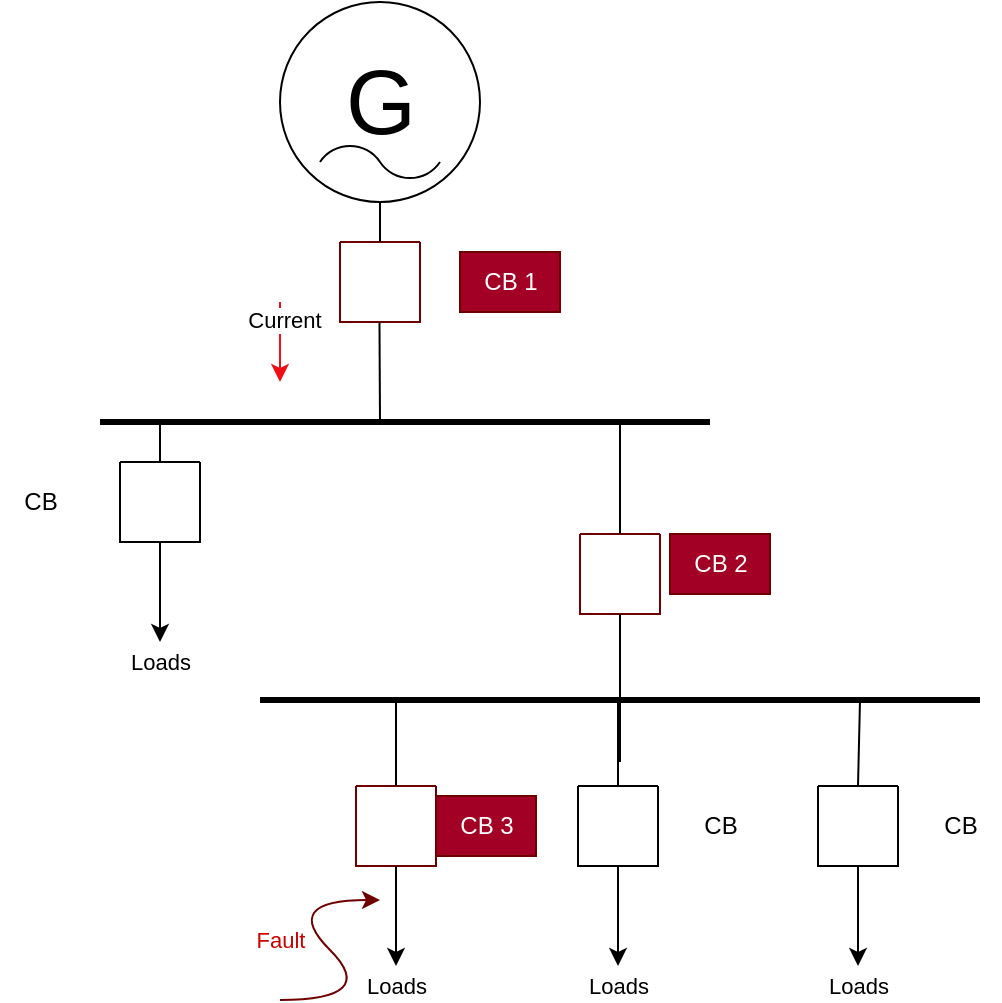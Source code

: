 <mxfile version="28.1.2">
  <diagram name="Page-1" id="MbExVchBg0mR7Fk5UhzE">
    <mxGraphModel dx="1246" dy="616" grid="1" gridSize="10" guides="1" tooltips="1" connect="1" arrows="1" fold="1" page="1" pageScale="1" pageWidth="850" pageHeight="1100" math="0" shadow="0">
      <root>
        <mxCell id="0" />
        <mxCell id="1" parent="0" />
        <mxCell id="U6y1vULvUdFX2wamnwsb-3" value="G" style="dashed=0;outlineConnect=0;align=center;html=1;shape=mxgraph.pid.engines.generator_(ac);fontSize=45;" vertex="1" parent="1">
          <mxGeometry x="360" y="30" width="100" height="100" as="geometry" />
        </mxCell>
        <mxCell id="U6y1vULvUdFX2wamnwsb-5" value="" style="endArrow=none;html=1;rounded=0;strokeWidth=3;" edge="1" parent="1">
          <mxGeometry width="50" height="50" relative="1" as="geometry">
            <mxPoint x="270" y="240" as="sourcePoint" />
            <mxPoint x="575" y="240" as="targetPoint" />
          </mxGeometry>
        </mxCell>
        <mxCell id="U6y1vULvUdFX2wamnwsb-8" value="" style="endArrow=classic;html=1;rounded=0;strokeColor=light-dark(#f10e19, #ededed);" edge="1" parent="1">
          <mxGeometry width="50" height="50" relative="1" as="geometry">
            <mxPoint x="360" y="180" as="sourcePoint" />
            <mxPoint x="360" y="220" as="targetPoint" />
          </mxGeometry>
        </mxCell>
        <mxCell id="U6y1vULvUdFX2wamnwsb-9" value="Current" style="edgeLabel;html=1;align=center;verticalAlign=middle;resizable=0;points=[];" vertex="1" connectable="0" parent="U6y1vULvUdFX2wamnwsb-8">
          <mxGeometry x="-0.57" y="2" relative="1" as="geometry">
            <mxPoint as="offset" />
          </mxGeometry>
        </mxCell>
        <mxCell id="U6y1vULvUdFX2wamnwsb-11" value="" style="swimlane;startSize=0;" vertex="1" parent="1">
          <mxGeometry x="280" y="260" width="40" height="40" as="geometry" />
        </mxCell>
        <mxCell id="U6y1vULvUdFX2wamnwsb-13" value="" style="endArrow=none;html=1;rounded=0;exitX=0.5;exitY=0;exitDx=0;exitDy=0;" edge="1" parent="U6y1vULvUdFX2wamnwsb-11" source="U6y1vULvUdFX2wamnwsb-11">
          <mxGeometry width="50" height="50" relative="1" as="geometry">
            <mxPoint x="-20" y="30" as="sourcePoint" />
            <mxPoint x="20" y="-20" as="targetPoint" />
          </mxGeometry>
        </mxCell>
        <mxCell id="U6y1vULvUdFX2wamnwsb-14" value="" style="endArrow=classic;html=1;rounded=0;exitX=0.5;exitY=1;exitDx=0;exitDy=0;" edge="1" parent="1" source="U6y1vULvUdFX2wamnwsb-11">
          <mxGeometry width="50" height="50" relative="1" as="geometry">
            <mxPoint x="450" y="310" as="sourcePoint" />
            <mxPoint x="300" y="350" as="targetPoint" />
          </mxGeometry>
        </mxCell>
        <mxCell id="U6y1vULvUdFX2wamnwsb-17" value="Loads" style="edgeLabel;html=1;align=center;verticalAlign=middle;resizable=0;points=[];" vertex="1" connectable="0" parent="U6y1vULvUdFX2wamnwsb-14">
          <mxGeometry x="-0.272" y="-1" relative="1" as="geometry">
            <mxPoint x="1" y="42" as="offset" />
          </mxGeometry>
        </mxCell>
        <mxCell id="U6y1vULvUdFX2wamnwsb-27" value="" style="swimlane;startSize=0;fillColor=#a20025;fontColor=#ffffff;strokeColor=#6F0000;" vertex="1" parent="1">
          <mxGeometry x="510" y="296" width="40" height="40" as="geometry" />
        </mxCell>
        <mxCell id="U6y1vULvUdFX2wamnwsb-28" value="" style="endArrow=none;html=1;rounded=0;exitX=0.5;exitY=0;exitDx=0;exitDy=0;" edge="1" parent="1" source="U6y1vULvUdFX2wamnwsb-27">
          <mxGeometry width="50" height="50" relative="1" as="geometry">
            <mxPoint x="490" y="370" as="sourcePoint" />
            <mxPoint x="530" y="240" as="targetPoint" />
          </mxGeometry>
        </mxCell>
        <mxCell id="U6y1vULvUdFX2wamnwsb-31" value="CB" style="text;html=1;align=center;verticalAlign=middle;resizable=0;points=[];autosize=1;strokeColor=none;fillColor=none;" vertex="1" parent="1">
          <mxGeometry x="220" y="265" width="40" height="30" as="geometry" />
        </mxCell>
        <mxCell id="U6y1vULvUdFX2wamnwsb-33" value="CB 2" style="text;html=1;align=center;verticalAlign=middle;resizable=0;points=[];autosize=1;strokeColor=#6F0000;fillColor=#a20025;fontColor=#ffffff;" vertex="1" parent="1">
          <mxGeometry x="555" y="296" width="50" height="30" as="geometry" />
        </mxCell>
        <mxCell id="U6y1vULvUdFX2wamnwsb-34" value="CB 1" style="text;html=1;align=center;verticalAlign=middle;resizable=0;points=[];autosize=1;strokeColor=#6F0000;fillColor=#a20025;fontColor=#ffffff;" vertex="1" parent="1">
          <mxGeometry x="450" y="155" width="50" height="30" as="geometry" />
        </mxCell>
        <mxCell id="U6y1vULvUdFX2wamnwsb-35" value="" style="swimlane;startSize=0;fillColor=#a20025;fontColor=#ffffff;strokeColor=#6F0000;" vertex="1" parent="1">
          <mxGeometry x="398" y="422" width="40" height="40" as="geometry" />
        </mxCell>
        <mxCell id="U6y1vULvUdFX2wamnwsb-36" value="" style="endArrow=none;html=1;rounded=0;exitX=0.5;exitY=0;exitDx=0;exitDy=0;" edge="1" parent="U6y1vULvUdFX2wamnwsb-35" source="U6y1vULvUdFX2wamnwsb-35">
          <mxGeometry width="50" height="50" relative="1" as="geometry">
            <mxPoint x="-20" y="30" as="sourcePoint" />
            <mxPoint x="20" y="-43" as="targetPoint" />
          </mxGeometry>
        </mxCell>
        <mxCell id="U6y1vULvUdFX2wamnwsb-37" value="" style="endArrow=classic;html=1;rounded=0;exitX=0.5;exitY=1;exitDx=0;exitDy=0;" edge="1" parent="1" source="U6y1vULvUdFX2wamnwsb-35">
          <mxGeometry width="50" height="50" relative="1" as="geometry">
            <mxPoint x="568" y="472" as="sourcePoint" />
            <mxPoint x="418" y="512" as="targetPoint" />
          </mxGeometry>
        </mxCell>
        <mxCell id="U6y1vULvUdFX2wamnwsb-38" value="Loads" style="edgeLabel;html=1;align=center;verticalAlign=middle;resizable=0;points=[];" vertex="1" connectable="0" parent="U6y1vULvUdFX2wamnwsb-37">
          <mxGeometry x="-0.272" y="-1" relative="1" as="geometry">
            <mxPoint x="1" y="42" as="offset" />
          </mxGeometry>
        </mxCell>
        <mxCell id="U6y1vULvUdFX2wamnwsb-39" value="CB 3" style="text;html=1;align=center;verticalAlign=middle;resizable=0;points=[];autosize=1;strokeColor=#6F0000;fillColor=#a20025;fontColor=#ffffff;" vertex="1" parent="1">
          <mxGeometry x="438" y="427" width="50" height="30" as="geometry" />
        </mxCell>
        <mxCell id="U6y1vULvUdFX2wamnwsb-40" value="" style="swimlane;startSize=0;" vertex="1" parent="1">
          <mxGeometry x="509" y="422" width="40" height="40" as="geometry" />
        </mxCell>
        <mxCell id="U6y1vULvUdFX2wamnwsb-41" value="" style="endArrow=none;html=1;rounded=0;exitX=0.5;exitY=0;exitDx=0;exitDy=0;" edge="1" parent="U6y1vULvUdFX2wamnwsb-40" source="U6y1vULvUdFX2wamnwsb-40">
          <mxGeometry width="50" height="50" relative="1" as="geometry">
            <mxPoint x="-20" y="30" as="sourcePoint" />
            <mxPoint x="20" y="-43" as="targetPoint" />
          </mxGeometry>
        </mxCell>
        <mxCell id="U6y1vULvUdFX2wamnwsb-42" value="" style="endArrow=classic;html=1;rounded=0;exitX=0.5;exitY=1;exitDx=0;exitDy=0;" edge="1" parent="1" source="U6y1vULvUdFX2wamnwsb-40">
          <mxGeometry width="50" height="50" relative="1" as="geometry">
            <mxPoint x="679" y="472" as="sourcePoint" />
            <mxPoint x="529" y="512" as="targetPoint" />
          </mxGeometry>
        </mxCell>
        <mxCell id="U6y1vULvUdFX2wamnwsb-43" value="Loads" style="edgeLabel;html=1;align=center;verticalAlign=middle;resizable=0;points=[];" vertex="1" connectable="0" parent="U6y1vULvUdFX2wamnwsb-42">
          <mxGeometry x="-0.272" y="-1" relative="1" as="geometry">
            <mxPoint x="1" y="42" as="offset" />
          </mxGeometry>
        </mxCell>
        <mxCell id="U6y1vULvUdFX2wamnwsb-44" value="CB" style="text;html=1;align=center;verticalAlign=middle;resizable=0;points=[];autosize=1;strokeColor=none;fillColor=none;" vertex="1" parent="1">
          <mxGeometry x="560" y="427" width="40" height="30" as="geometry" />
        </mxCell>
        <mxCell id="U6y1vULvUdFX2wamnwsb-45" value="" style="swimlane;startSize=0;" vertex="1" parent="1">
          <mxGeometry x="629" y="422" width="40" height="40" as="geometry" />
        </mxCell>
        <mxCell id="U6y1vULvUdFX2wamnwsb-46" value="" style="endArrow=none;html=1;rounded=0;exitX=0.5;exitY=0;exitDx=0;exitDy=0;" edge="1" parent="U6y1vULvUdFX2wamnwsb-45" source="U6y1vULvUdFX2wamnwsb-45">
          <mxGeometry width="50" height="50" relative="1" as="geometry">
            <mxPoint x="-20" y="30" as="sourcePoint" />
            <mxPoint x="21" y="-43" as="targetPoint" />
          </mxGeometry>
        </mxCell>
        <mxCell id="U6y1vULvUdFX2wamnwsb-47" value="" style="endArrow=classic;html=1;rounded=0;exitX=0.5;exitY=1;exitDx=0;exitDy=0;" edge="1" parent="1" source="U6y1vULvUdFX2wamnwsb-45">
          <mxGeometry width="50" height="50" relative="1" as="geometry">
            <mxPoint x="799" y="472" as="sourcePoint" />
            <mxPoint x="649" y="512" as="targetPoint" />
          </mxGeometry>
        </mxCell>
        <mxCell id="U6y1vULvUdFX2wamnwsb-48" value="Loads" style="edgeLabel;html=1;align=center;verticalAlign=middle;resizable=0;points=[];" vertex="1" connectable="0" parent="U6y1vULvUdFX2wamnwsb-47">
          <mxGeometry x="-0.272" y="-1" relative="1" as="geometry">
            <mxPoint x="1" y="42" as="offset" />
          </mxGeometry>
        </mxCell>
        <mxCell id="U6y1vULvUdFX2wamnwsb-49" value="CB" style="text;html=1;align=center;verticalAlign=middle;resizable=0;points=[];autosize=1;strokeColor=none;fillColor=none;" vertex="1" parent="1">
          <mxGeometry x="680" y="427" width="40" height="30" as="geometry" />
        </mxCell>
        <mxCell id="U6y1vULvUdFX2wamnwsb-50" value="" style="endArrow=none;html=1;rounded=0;strokeWidth=3;" edge="1" parent="1">
          <mxGeometry width="50" height="50" relative="1" as="geometry">
            <mxPoint x="350" y="379" as="sourcePoint" />
            <mxPoint x="710" y="379" as="targetPoint" />
          </mxGeometry>
        </mxCell>
        <mxCell id="U6y1vULvUdFX2wamnwsb-51" value="" style="endArrow=none;html=1;rounded=0;entryX=0.5;entryY=1;entryDx=0;entryDy=0;" edge="1" parent="1" target="U6y1vULvUdFX2wamnwsb-27">
          <mxGeometry width="50" height="50" relative="1" as="geometry">
            <mxPoint x="530" y="410" as="sourcePoint" />
            <mxPoint x="500" y="430" as="targetPoint" />
          </mxGeometry>
        </mxCell>
        <mxCell id="U6y1vULvUdFX2wamnwsb-52" value="" style="curved=1;endArrow=classic;html=1;rounded=0;fillColor=#a20025;strokeColor=#6F0000;" edge="1" parent="1">
          <mxGeometry width="50" height="50" relative="1" as="geometry">
            <mxPoint x="360" y="529" as="sourcePoint" />
            <mxPoint x="410" y="479" as="targetPoint" />
            <Array as="points">
              <mxPoint x="410" y="529" />
              <mxPoint x="360" y="479" />
            </Array>
          </mxGeometry>
        </mxCell>
        <mxCell id="U6y1vULvUdFX2wamnwsb-53" value="Fault" style="edgeLabel;html=1;align=center;verticalAlign=middle;resizable=0;points=[];fontColor=#CC0000;" vertex="1" connectable="0" parent="U6y1vULvUdFX2wamnwsb-52">
          <mxGeometry x="-0.819" relative="1" as="geometry">
            <mxPoint x="-16" y="-30" as="offset" />
          </mxGeometry>
        </mxCell>
        <mxCell id="U6y1vULvUdFX2wamnwsb-54" value="" style="swimlane;startSize=0;fillColor=#a20025;strokeColor=#6F0000;fontColor=#ffffff;" vertex="1" parent="1">
          <mxGeometry x="390" y="150" width="40" height="40" as="geometry" />
        </mxCell>
        <mxCell id="U6y1vULvUdFX2wamnwsb-55" value="" style="endArrow=none;html=1;rounded=0;exitX=0.5;exitY=0;exitDx=0;exitDy=0;" edge="1" parent="U6y1vULvUdFX2wamnwsb-54" source="U6y1vULvUdFX2wamnwsb-54">
          <mxGeometry width="50" height="50" relative="1" as="geometry">
            <mxPoint x="-20" y="30" as="sourcePoint" />
            <mxPoint x="20" y="-20" as="targetPoint" />
          </mxGeometry>
        </mxCell>
        <mxCell id="U6y1vULvUdFX2wamnwsb-58" value="" style="endArrow=none;html=1;rounded=0;entryX=0.5;entryY=1;entryDx=0;entryDy=0;" edge="1" parent="1">
          <mxGeometry width="50" height="50" relative="1" as="geometry">
            <mxPoint x="410" y="240" as="sourcePoint" />
            <mxPoint x="409.74" y="190" as="targetPoint" />
          </mxGeometry>
        </mxCell>
      </root>
    </mxGraphModel>
  </diagram>
</mxfile>
